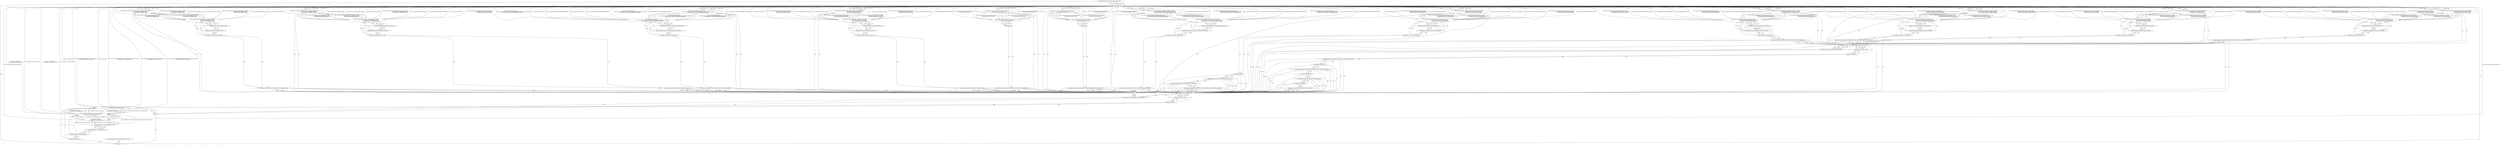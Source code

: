 digraph "0_Chrome_7cde8513c12a6e8ec5d1d1eb1cfd078d9adad3ef_5" {
"1000200" [label="(MethodReturn,RET)"];
"1000103" [label="(MethodParameterIn,const IdentityInfo& identity_info)"];
"1000239" [label="(MethodParameterOut,const IdentityInfo& identity_info)"];
"1000104" [label="(Block,)"];
"1000122" [label="(Identifier,IDS_PAGE_INFO_INTERNAL_PAGE)"];
"1000123" [label="(JumpTarget,case PageInfo::SITE_IDENTITY_STATUS_EV_CERT:)"];
"1000124" [label="(Identifier,FALLTHROUGH)"];
"1000125" [label="(JumpTarget,case PageInfo::SITE_IDENTITY_STATUS_CERT:)"];
"1000126" [label="(Identifier,FALLTHROUGH)"];
"1000127" [label="(JumpTarget,case PageInfo::SITE_IDENTITY_STATUS_CERT_REVOCATION_UNKNOWN:)"];
"1000107" [label="(Call,PageInfoUI::SecurityDescription> security_description(\n       new PageInfoUI::SecurityDescription()))"];
"1000108" [label="(Identifier,PageInfoUI::SecurityDescription)"];
"1000105" [label="(Call,std::unique_ptr<PageInfoUI::SecurityDescription> security_description(\n       new PageInfoUI::SecurityDescription()))"];
"1000106" [label="(Identifier,std::unique_ptr)"];
"1000109" [label="(Call,security_description(\n       new PageInfoUI::SecurityDescription()))"];
"1000128" [label="(Identifier,FALLTHROUGH)"];
"1000129" [label="(JumpTarget,case PageInfo::SITE_IDENTITY_STATUS_ADMIN_PROVIDED_CERT:)"];
"1000131" [label="(Call,identity_info.connection_status)"];
"1000132" [label="(Identifier,identity_info)"];
"1000133" [label="(FieldIdentifier,connection_status)"];
"1000134" [label="(Block,)"];
"1000130" [label="(ControlStructure,switch (identity_info.connection_status))"];
"1000135" [label="(JumpTarget,case PageInfo::SITE_CONNECTION_STATUS_INSECURE_ACTIVE_SUBRESOURCE:)"];
"1000136" [label="(Return,return CreateSecurityDescription(SecuritySummaryColor::RED,\n                                           IDS_PAGE_INFO_NOT_SECURE_SUMMARY,\n                                           IDS_PAGE_INFO_NOT_SECURE_DETAILS);)"];
"1000137" [label="(Call,CreateSecurityDescription(SecuritySummaryColor::RED,\n                                           IDS_PAGE_INFO_NOT_SECURE_SUMMARY,\n                                           IDS_PAGE_INFO_NOT_SECURE_DETAILS))"];
"1000138" [label="(Identifier,SecuritySummaryColor::RED)"];
"1000139" [label="(Identifier,IDS_PAGE_INFO_NOT_SECURE_SUMMARY)"];
"1000140" [label="(Identifier,IDS_PAGE_INFO_NOT_SECURE_DETAILS)"];
"1000141" [label="(JumpTarget,case PageInfo::SITE_CONNECTION_STATUS_INSECURE_FORM_ACTION:)"];
"1000142" [label="(Return,return CreateSecurityDescription(SecuritySummaryColor::RED,\n                                           IDS_PAGE_INFO_MIXED_CONTENT_SUMMARY,\n                                           IDS_PAGE_INFO_NOT_SECURE_DETAILS);)"];
"1000143" [label="(Call,CreateSecurityDescription(SecuritySummaryColor::RED,\n                                           IDS_PAGE_INFO_MIXED_CONTENT_SUMMARY,\n                                           IDS_PAGE_INFO_NOT_SECURE_DETAILS))"];
"1000144" [label="(Identifier,SecuritySummaryColor::RED)"];
"1000145" [label="(Identifier,IDS_PAGE_INFO_MIXED_CONTENT_SUMMARY)"];
"1000111" [label="(Identifier,PageInfoUI::SecurityDescription)"];
"1000110" [label="(Call,new PageInfoUI::SecurityDescription())"];
"1000146" [label="(Identifier,IDS_PAGE_INFO_NOT_SECURE_DETAILS)"];
"1000147" [label="(JumpTarget,case PageInfo::SITE_CONNECTION_STATUS_INSECURE_PASSIVE_SUBRESOURCE:)"];
"1000148" [label="(Return,return CreateSecurityDescription(SecuritySummaryColor::RED,\n                                           IDS_PAGE_INFO_MIXED_CONTENT_SUMMARY,\n                                           IDS_PAGE_INFO_MIXED_CONTENT_DETAILS);)"];
"1000149" [label="(Call,CreateSecurityDescription(SecuritySummaryColor::RED,\n                                           IDS_PAGE_INFO_MIXED_CONTENT_SUMMARY,\n                                           IDS_PAGE_INFO_MIXED_CONTENT_DETAILS))"];
"1000150" [label="(Identifier,SecuritySummaryColor::RED)"];
"1000151" [label="(Identifier,IDS_PAGE_INFO_MIXED_CONTENT_SUMMARY)"];
"1000152" [label="(Identifier,IDS_PAGE_INFO_MIXED_CONTENT_DETAILS)"];
"1000153" [label="(JumpTarget,default:)"];
"1000154" [label="(Return,return CreateSecurityDescription(SecuritySummaryColor::GREEN,\n                                            IDS_PAGE_INFO_SECURE_SUMMARY,\n                                            IDS_PAGE_INFO_SECURE_DETAILS);)"];
"1000155" [label="(Call,CreateSecurityDescription(SecuritySummaryColor::GREEN,\n                                            IDS_PAGE_INFO_SECURE_SUMMARY,\n                                            IDS_PAGE_INFO_SECURE_DETAILS))"];
"1000156" [label="(Identifier,SecuritySummaryColor::GREEN)"];
"1000157" [label="(Identifier,IDS_PAGE_INFO_SECURE_SUMMARY)"];
"1000158" [label="(Identifier,IDS_PAGE_INFO_SECURE_DETAILS)"];
"1000159" [label="(JumpTarget,case PageInfo::SITE_IDENTITY_STATUS_MALWARE:)"];
"1000161" [label="(Call,CreateSecurityDescription(SecuritySummaryColor::RED,\n                                       IDS_PAGE_INFO_MALWARE_SUMMARY,\n                                       IDS_PAGE_INFO_MALWARE_DETAILS))"];
"1000162" [label="(Identifier,SecuritySummaryColor::RED)"];
"1000160" [label="(Return,return CreateSecurityDescription(SecuritySummaryColor::RED,\n                                       IDS_PAGE_INFO_MALWARE_SUMMARY,\n                                       IDS_PAGE_INFO_MALWARE_DETAILS);)"];
"1000163" [label="(Identifier,IDS_PAGE_INFO_MALWARE_SUMMARY)"];
"1000164" [label="(Identifier,IDS_PAGE_INFO_MALWARE_DETAILS)"];
"1000165" [label="(JumpTarget,case PageInfo::SITE_IDENTITY_STATUS_SOCIAL_ENGINEERING:)"];
"1000167" [label="(Call,CreateSecurityDescription(\n          SecuritySummaryColor::RED, IDS_PAGE_INFO_SOCIAL_ENGINEERING_SUMMARY,\n          IDS_PAGE_INFO_SOCIAL_ENGINEERING_DETAILS))"];
"1000166" [label="(Return,return CreateSecurityDescription(\n          SecuritySummaryColor::RED, IDS_PAGE_INFO_SOCIAL_ENGINEERING_SUMMARY,\n          IDS_PAGE_INFO_SOCIAL_ENGINEERING_DETAILS);)"];
"1000168" [label="(Identifier,SecuritySummaryColor::RED)"];
"1000169" [label="(Identifier,IDS_PAGE_INFO_SOCIAL_ENGINEERING_SUMMARY)"];
"1000170" [label="(Identifier,IDS_PAGE_INFO_SOCIAL_ENGINEERING_DETAILS)"];
"1000171" [label="(JumpTarget,case PageInfo::SITE_IDENTITY_STATUS_UNWANTED_SOFTWARE:)"];
"1000173" [label="(Call,CreateSecurityDescription(SecuritySummaryColor::RED,\n                                       IDS_PAGE_INFO_UNWANTED_SOFTWARE_SUMMARY,\n                                       IDS_PAGE_INFO_UNWANTED_SOFTWARE_DETAILS))"];
"1000174" [label="(Identifier,SecuritySummaryColor::RED)"];
"1000172" [label="(Return,return CreateSecurityDescription(SecuritySummaryColor::RED,\n                                       IDS_PAGE_INFO_UNWANTED_SOFTWARE_SUMMARY,\n                                       IDS_PAGE_INFO_UNWANTED_SOFTWARE_DETAILS);)"];
"1000113" [label="(Call,identity_info.identity_status)"];
"1000114" [label="(Identifier,identity_info)"];
"1000115" [label="(FieldIdentifier,identity_status)"];
"1000112" [label="(ControlStructure,switch (identity_info.identity_status))"];
"1000116" [label="(Block,)"];
"1000175" [label="(Identifier,IDS_PAGE_INFO_UNWANTED_SOFTWARE_SUMMARY)"];
"1000176" [label="(Identifier,IDS_PAGE_INFO_UNWANTED_SOFTWARE_DETAILS)"];
"1000177" [label="(JumpTarget,case PageInfo::SITE_IDENTITY_STATUS_SIGN_IN_PASSWORD_REUSE:)"];
"1000179" [label="(Call,CreateSecurityDescriptionForPasswordReuse(\n          /*is_enterprise_password=*/false))"];
"1000178" [label="(Return,return CreateSecurityDescriptionForPasswordReuse(\n          /*is_enterprise_password=*/false);)"];
"1000180" [label="(Identifier,false)"];
"1000181" [label="(JumpTarget,case PageInfo::SITE_IDENTITY_STATUS_ENTERPRISE_PASSWORD_REUSE:)"];
"1000183" [label="(Call,CreateSecurityDescriptionForPasswordReuse(\n          /*is_enterprise_password=*/true))"];
"1000182" [label="(Return,return CreateSecurityDescriptionForPasswordReuse(\n          /*is_enterprise_password=*/true);)"];
"1000117" [label="(JumpTarget,case PageInfo::SITE_IDENTITY_STATUS_INTERNAL_PAGE:)"];
"1000184" [label="(Identifier,true)"];
"1000185" [label="(JumpTarget,case PageInfo::SITE_IDENTITY_STATUS_BILLING:)"];
"1000187" [label="(Call,CreateSecurityDescription(SecuritySummaryColor::RED,\n                                       IDS_PAGE_INFO_BILLING_SUMMARY,\n                                       IDS_PAGE_INFO_BILLING_DETAILS))"];
"1000188" [label="(Identifier,SecuritySummaryColor::RED)"];
"1000186" [label="(Return,return CreateSecurityDescription(SecuritySummaryColor::RED,\n                                       IDS_PAGE_INFO_BILLING_SUMMARY,\n                                       IDS_PAGE_INFO_BILLING_DETAILS);)"];
"1000189" [label="(Identifier,IDS_PAGE_INFO_BILLING_SUMMARY)"];
"1000190" [label="(Identifier,IDS_PAGE_INFO_BILLING_DETAILS)"];
"1000191" [label="(JumpTarget,case PageInfo::SITE_IDENTITY_STATUS_DEPRECATED_SIGNATURE_ALGORITHM:)"];
"1000192" [label="(JumpTarget,case PageInfo::SITE_IDENTITY_STATUS_UNKNOWN:)"];
"1000193" [label="(JumpTarget,case PageInfo::SITE_IDENTITY_STATUS_NO_CERT:)"];
"1000194" [label="(JumpTarget,default:)"];
"1000196" [label="(Call,CreateSecurityDescription(SecuritySummaryColor::RED,\n                                       IDS_PAGE_INFO_NOT_SECURE_SUMMARY,\n                                       IDS_PAGE_INFO_NOT_SECURE_DETAILS))"];
"1000197" [label="(Identifier,SecuritySummaryColor::RED)"];
"1000195" [label="(Return,return CreateSecurityDescription(SecuritySummaryColor::RED,\n                                       IDS_PAGE_INFO_NOT_SECURE_SUMMARY,\n                                       IDS_PAGE_INFO_NOT_SECURE_DETAILS);)"];
"1000198" [label="(Identifier,IDS_PAGE_INFO_NOT_SECURE_SUMMARY)"];
"1000199" [label="(Identifier,IDS_PAGE_INFO_NOT_SECURE_DETAILS)"];
"1000119" [label="(Call,CreateSecurityDescription(SecuritySummaryColor::GREEN,\n                                       IDS_PAGE_INFO_INTERNAL_PAGE,\n                                       IDS_PAGE_INFO_INTERNAL_PAGE))"];
"1000120" [label="(Identifier,SecuritySummaryColor::GREEN)"];
"1000118" [label="(Return,return CreateSecurityDescription(SecuritySummaryColor::GREEN,\n                                       IDS_PAGE_INFO_INTERNAL_PAGE,\n                                       IDS_PAGE_INFO_INTERNAL_PAGE);)"];
"1000121" [label="(Identifier,IDS_PAGE_INFO_INTERNAL_PAGE)"];
"1000200" -> "1000102"  [label="AST: "];
"1000200" -> "1000118"  [label="CFG: "];
"1000200" -> "1000136"  [label="CFG: "];
"1000200" -> "1000142"  [label="CFG: "];
"1000200" -> "1000148"  [label="CFG: "];
"1000200" -> "1000154"  [label="CFG: "];
"1000200" -> "1000160"  [label="CFG: "];
"1000200" -> "1000166"  [label="CFG: "];
"1000200" -> "1000172"  [label="CFG: "];
"1000200" -> "1000178"  [label="CFG: "];
"1000200" -> "1000182"  [label="CFG: "];
"1000200" -> "1000186"  [label="CFG: "];
"1000200" -> "1000195"  [label="CFG: "];
"1000136" -> "1000200"  [label="DDG: <RET>"];
"1000142" -> "1000200"  [label="DDG: <RET>"];
"1000178" -> "1000200"  [label="DDG: <RET>"];
"1000148" -> "1000200"  [label="DDG: <RET>"];
"1000118" -> "1000200"  [label="DDG: <RET>"];
"1000172" -> "1000200"  [label="DDG: <RET>"];
"1000186" -> "1000200"  [label="DDG: <RET>"];
"1000166" -> "1000200"  [label="DDG: <RET>"];
"1000187" -> "1000200"  [label="DDG: SecuritySummaryColor::RED"];
"1000187" -> "1000200"  [label="DDG: CreateSecurityDescription(SecuritySummaryColor::RED,\n                                       IDS_PAGE_INFO_BILLING_SUMMARY,\n                                       IDS_PAGE_INFO_BILLING_DETAILS)"];
"1000187" -> "1000200"  [label="DDG: IDS_PAGE_INFO_BILLING_SUMMARY"];
"1000187" -> "1000200"  [label="DDG: IDS_PAGE_INFO_BILLING_DETAILS"];
"1000107" -> "1000200"  [label="DDG: PageInfoUI::SecurityDescription"];
"1000107" -> "1000200"  [label="DDG: security_description(\n       new PageInfoUI::SecurityDescription())"];
"1000155" -> "1000200"  [label="DDG: IDS_PAGE_INFO_SECURE_SUMMARY"];
"1000155" -> "1000200"  [label="DDG: CreateSecurityDescription(SecuritySummaryColor::GREEN,\n                                            IDS_PAGE_INFO_SECURE_SUMMARY,\n                                            IDS_PAGE_INFO_SECURE_DETAILS)"];
"1000155" -> "1000200"  [label="DDG: IDS_PAGE_INFO_SECURE_DETAILS"];
"1000155" -> "1000200"  [label="DDG: SecuritySummaryColor::GREEN"];
"1000179" -> "1000200"  [label="DDG: CreateSecurityDescriptionForPasswordReuse(\n          /*is_enterprise_password=*/false)"];
"1000179" -> "1000200"  [label="DDG: false"];
"1000105" -> "1000200"  [label="DDG: std::unique_ptr<PageInfoUI::SecurityDescription> security_description(\n       new PageInfoUI::SecurityDescription())"];
"1000105" -> "1000200"  [label="DDG: PageInfoUI::SecurityDescription> security_description(\n       new PageInfoUI::SecurityDescription())"];
"1000105" -> "1000200"  [label="DDG: std::unique_ptr"];
"1000137" -> "1000200"  [label="DDG: IDS_PAGE_INFO_NOT_SECURE_SUMMARY"];
"1000137" -> "1000200"  [label="DDG: IDS_PAGE_INFO_NOT_SECURE_DETAILS"];
"1000137" -> "1000200"  [label="DDG: SecuritySummaryColor::RED"];
"1000137" -> "1000200"  [label="DDG: CreateSecurityDescription(SecuritySummaryColor::RED,\n                                           IDS_PAGE_INFO_NOT_SECURE_SUMMARY,\n                                           IDS_PAGE_INFO_NOT_SECURE_DETAILS)"];
"1000119" -> "1000200"  [label="DDG: CreateSecurityDescription(SecuritySummaryColor::GREEN,\n                                       IDS_PAGE_INFO_INTERNAL_PAGE,\n                                       IDS_PAGE_INFO_INTERNAL_PAGE)"];
"1000119" -> "1000200"  [label="DDG: IDS_PAGE_INFO_INTERNAL_PAGE"];
"1000119" -> "1000200"  [label="DDG: SecuritySummaryColor::GREEN"];
"1000196" -> "1000200"  [label="DDG: IDS_PAGE_INFO_NOT_SECURE_SUMMARY"];
"1000196" -> "1000200"  [label="DDG: SecuritySummaryColor::RED"];
"1000196" -> "1000200"  [label="DDG: IDS_PAGE_INFO_NOT_SECURE_DETAILS"];
"1000196" -> "1000200"  [label="DDG: CreateSecurityDescription(SecuritySummaryColor::RED,\n                                       IDS_PAGE_INFO_NOT_SECURE_SUMMARY,\n                                       IDS_PAGE_INFO_NOT_SECURE_DETAILS)"];
"1000167" -> "1000200"  [label="DDG: SecuritySummaryColor::RED"];
"1000167" -> "1000200"  [label="DDG: IDS_PAGE_INFO_SOCIAL_ENGINEERING_SUMMARY"];
"1000167" -> "1000200"  [label="DDG: CreateSecurityDescription(\n          SecuritySummaryColor::RED, IDS_PAGE_INFO_SOCIAL_ENGINEERING_SUMMARY,\n          IDS_PAGE_INFO_SOCIAL_ENGINEERING_DETAILS)"];
"1000167" -> "1000200"  [label="DDG: IDS_PAGE_INFO_SOCIAL_ENGINEERING_DETAILS"];
"1000161" -> "1000200"  [label="DDG: IDS_PAGE_INFO_MALWARE_DETAILS"];
"1000161" -> "1000200"  [label="DDG: IDS_PAGE_INFO_MALWARE_SUMMARY"];
"1000161" -> "1000200"  [label="DDG: SecuritySummaryColor::RED"];
"1000161" -> "1000200"  [label="DDG: CreateSecurityDescription(SecuritySummaryColor::RED,\n                                       IDS_PAGE_INFO_MALWARE_SUMMARY,\n                                       IDS_PAGE_INFO_MALWARE_DETAILS)"];
"1000149" -> "1000200"  [label="DDG: IDS_PAGE_INFO_MIXED_CONTENT_SUMMARY"];
"1000149" -> "1000200"  [label="DDG: IDS_PAGE_INFO_MIXED_CONTENT_DETAILS"];
"1000149" -> "1000200"  [label="DDG: CreateSecurityDescription(SecuritySummaryColor::RED,\n                                           IDS_PAGE_INFO_MIXED_CONTENT_SUMMARY,\n                                           IDS_PAGE_INFO_MIXED_CONTENT_DETAILS)"];
"1000149" -> "1000200"  [label="DDG: SecuritySummaryColor::RED"];
"1000183" -> "1000200"  [label="DDG: true"];
"1000183" -> "1000200"  [label="DDG: CreateSecurityDescriptionForPasswordReuse(\n          /*is_enterprise_password=*/true)"];
"1000143" -> "1000200"  [label="DDG: SecuritySummaryColor::RED"];
"1000143" -> "1000200"  [label="DDG: CreateSecurityDescription(SecuritySummaryColor::RED,\n                                           IDS_PAGE_INFO_MIXED_CONTENT_SUMMARY,\n                                           IDS_PAGE_INFO_NOT_SECURE_DETAILS)"];
"1000143" -> "1000200"  [label="DDG: IDS_PAGE_INFO_MIXED_CONTENT_SUMMARY"];
"1000143" -> "1000200"  [label="DDG: IDS_PAGE_INFO_NOT_SECURE_DETAILS"];
"1000103" -> "1000200"  [label="DDG: identity_info"];
"1000173" -> "1000200"  [label="DDG: IDS_PAGE_INFO_UNWANTED_SOFTWARE_DETAILS"];
"1000173" -> "1000200"  [label="DDG: CreateSecurityDescription(SecuritySummaryColor::RED,\n                                       IDS_PAGE_INFO_UNWANTED_SOFTWARE_SUMMARY,\n                                       IDS_PAGE_INFO_UNWANTED_SOFTWARE_DETAILS)"];
"1000173" -> "1000200"  [label="DDG: SecuritySummaryColor::RED"];
"1000173" -> "1000200"  [label="DDG: IDS_PAGE_INFO_UNWANTED_SOFTWARE_SUMMARY"];
"1000109" -> "1000200"  [label="DDG: new PageInfoUI::SecurityDescription()"];
"1000160" -> "1000200"  [label="DDG: <RET>"];
"1000195" -> "1000200"  [label="DDG: <RET>"];
"1000182" -> "1000200"  [label="DDG: <RET>"];
"1000154" -> "1000200"  [label="DDG: <RET>"];
"1000103" -> "1000102"  [label="AST: "];
"1000103" -> "1000200"  [label="DDG: identity_info"];
"1000239" -> "1000102"  [label="AST: "];
"1000104" -> "1000102"  [label="AST: "];
"1000105" -> "1000104"  [label="AST: "];
"1000112" -> "1000104"  [label="AST: "];
"1000122" -> "1000119"  [label="AST: "];
"1000122" -> "1000121"  [label="CFG: "];
"1000119" -> "1000122"  [label="CFG: "];
"1000123" -> "1000116"  [label="AST: "];
"1000123" -> "1000113"  [label="CFG: "];
"1000124" -> "1000123"  [label="CFG: "];
"1000124" -> "1000116"  [label="AST: "];
"1000124" -> "1000123"  [label="CFG: "];
"1000125" -> "1000124"  [label="CFG: "];
"1000125" -> "1000116"  [label="AST: "];
"1000125" -> "1000113"  [label="CFG: "];
"1000125" -> "1000124"  [label="CFG: "];
"1000126" -> "1000125"  [label="CFG: "];
"1000126" -> "1000116"  [label="AST: "];
"1000126" -> "1000125"  [label="CFG: "];
"1000127" -> "1000126"  [label="CFG: "];
"1000127" -> "1000116"  [label="AST: "];
"1000127" -> "1000113"  [label="CFG: "];
"1000127" -> "1000126"  [label="CFG: "];
"1000128" -> "1000127"  [label="CFG: "];
"1000107" -> "1000105"  [label="AST: "];
"1000107" -> "1000109"  [label="CFG: "];
"1000108" -> "1000107"  [label="AST: "];
"1000109" -> "1000107"  [label="AST: "];
"1000105" -> "1000107"  [label="CFG: "];
"1000107" -> "1000200"  [label="DDG: PageInfoUI::SecurityDescription"];
"1000107" -> "1000200"  [label="DDG: security_description(\n       new PageInfoUI::SecurityDescription())"];
"1000107" -> "1000105"  [label="DDG: PageInfoUI::SecurityDescription"];
"1000107" -> "1000105"  [label="DDG: security_description(\n       new PageInfoUI::SecurityDescription())"];
"1000110" -> "1000107"  [label="DDG: PageInfoUI::SecurityDescription"];
"1000109" -> "1000107"  [label="DDG: new PageInfoUI::SecurityDescription()"];
"1000108" -> "1000107"  [label="AST: "];
"1000108" -> "1000106"  [label="CFG: "];
"1000111" -> "1000108"  [label="CFG: "];
"1000105" -> "1000104"  [label="AST: "];
"1000105" -> "1000107"  [label="CFG: "];
"1000106" -> "1000105"  [label="AST: "];
"1000107" -> "1000105"  [label="AST: "];
"1000114" -> "1000105"  [label="CFG: "];
"1000105" -> "1000200"  [label="DDG: std::unique_ptr<PageInfoUI::SecurityDescription> security_description(\n       new PageInfoUI::SecurityDescription())"];
"1000105" -> "1000200"  [label="DDG: PageInfoUI::SecurityDescription> security_description(\n       new PageInfoUI::SecurityDescription())"];
"1000105" -> "1000200"  [label="DDG: std::unique_ptr"];
"1000107" -> "1000105"  [label="DDG: PageInfoUI::SecurityDescription"];
"1000107" -> "1000105"  [label="DDG: security_description(\n       new PageInfoUI::SecurityDescription())"];
"1000106" -> "1000105"  [label="AST: "];
"1000106" -> "1000102"  [label="CFG: "];
"1000108" -> "1000106"  [label="CFG: "];
"1000109" -> "1000107"  [label="AST: "];
"1000109" -> "1000110"  [label="CFG: "];
"1000110" -> "1000109"  [label="AST: "];
"1000107" -> "1000109"  [label="CFG: "];
"1000109" -> "1000200"  [label="DDG: new PageInfoUI::SecurityDescription()"];
"1000109" -> "1000107"  [label="DDG: new PageInfoUI::SecurityDescription()"];
"1000110" -> "1000109"  [label="DDG: PageInfoUI::SecurityDescription"];
"1000128" -> "1000116"  [label="AST: "];
"1000128" -> "1000127"  [label="CFG: "];
"1000129" -> "1000128"  [label="CFG: "];
"1000129" -> "1000116"  [label="AST: "];
"1000129" -> "1000113"  [label="CFG: "];
"1000129" -> "1000128"  [label="CFG: "];
"1000132" -> "1000129"  [label="CFG: "];
"1000131" -> "1000130"  [label="AST: "];
"1000131" -> "1000133"  [label="CFG: "];
"1000132" -> "1000131"  [label="AST: "];
"1000133" -> "1000131"  [label="AST: "];
"1000135" -> "1000131"  [label="CFG: "];
"1000141" -> "1000131"  [label="CFG: "];
"1000147" -> "1000131"  [label="CFG: "];
"1000153" -> "1000131"  [label="CFG: "];
"1000132" -> "1000131"  [label="AST: "];
"1000132" -> "1000129"  [label="CFG: "];
"1000133" -> "1000132"  [label="CFG: "];
"1000133" -> "1000131"  [label="AST: "];
"1000133" -> "1000132"  [label="CFG: "];
"1000131" -> "1000133"  [label="CFG: "];
"1000134" -> "1000130"  [label="AST: "];
"1000135" -> "1000134"  [label="AST: "];
"1000136" -> "1000134"  [label="AST: "];
"1000141" -> "1000134"  [label="AST: "];
"1000142" -> "1000134"  [label="AST: "];
"1000147" -> "1000134"  [label="AST: "];
"1000148" -> "1000134"  [label="AST: "];
"1000153" -> "1000134"  [label="AST: "];
"1000154" -> "1000134"  [label="AST: "];
"1000130" -> "1000116"  [label="AST: "];
"1000131" -> "1000130"  [label="AST: "];
"1000134" -> "1000130"  [label="AST: "];
"1000135" -> "1000134"  [label="AST: "];
"1000135" -> "1000113"  [label="CFG: "];
"1000135" -> "1000131"  [label="CFG: "];
"1000138" -> "1000135"  [label="CFG: "];
"1000136" -> "1000134"  [label="AST: "];
"1000136" -> "1000137"  [label="CFG: "];
"1000137" -> "1000136"  [label="AST: "];
"1000200" -> "1000136"  [label="CFG: "];
"1000136" -> "1000200"  [label="DDG: <RET>"];
"1000137" -> "1000136"  [label="DDG: CreateSecurityDescription(SecuritySummaryColor::RED,\n                                           IDS_PAGE_INFO_NOT_SECURE_SUMMARY,\n                                           IDS_PAGE_INFO_NOT_SECURE_DETAILS)"];
"1000137" -> "1000136"  [label="AST: "];
"1000137" -> "1000140"  [label="CFG: "];
"1000138" -> "1000137"  [label="AST: "];
"1000139" -> "1000137"  [label="AST: "];
"1000140" -> "1000137"  [label="AST: "];
"1000136" -> "1000137"  [label="CFG: "];
"1000137" -> "1000200"  [label="DDG: IDS_PAGE_INFO_NOT_SECURE_SUMMARY"];
"1000137" -> "1000200"  [label="DDG: IDS_PAGE_INFO_NOT_SECURE_DETAILS"];
"1000137" -> "1000200"  [label="DDG: SecuritySummaryColor::RED"];
"1000137" -> "1000200"  [label="DDG: CreateSecurityDescription(SecuritySummaryColor::RED,\n                                           IDS_PAGE_INFO_NOT_SECURE_SUMMARY,\n                                           IDS_PAGE_INFO_NOT_SECURE_DETAILS)"];
"1000137" -> "1000136"  [label="DDG: CreateSecurityDescription(SecuritySummaryColor::RED,\n                                           IDS_PAGE_INFO_NOT_SECURE_SUMMARY,\n                                           IDS_PAGE_INFO_NOT_SECURE_DETAILS)"];
"1000138" -> "1000137"  [label="AST: "];
"1000138" -> "1000135"  [label="CFG: "];
"1000139" -> "1000138"  [label="CFG: "];
"1000139" -> "1000137"  [label="AST: "];
"1000139" -> "1000138"  [label="CFG: "];
"1000140" -> "1000139"  [label="CFG: "];
"1000140" -> "1000137"  [label="AST: "];
"1000140" -> "1000139"  [label="CFG: "];
"1000137" -> "1000140"  [label="CFG: "];
"1000141" -> "1000134"  [label="AST: "];
"1000141" -> "1000113"  [label="CFG: "];
"1000141" -> "1000131"  [label="CFG: "];
"1000144" -> "1000141"  [label="CFG: "];
"1000142" -> "1000134"  [label="AST: "];
"1000142" -> "1000143"  [label="CFG: "];
"1000143" -> "1000142"  [label="AST: "];
"1000200" -> "1000142"  [label="CFG: "];
"1000142" -> "1000200"  [label="DDG: <RET>"];
"1000143" -> "1000142"  [label="DDG: CreateSecurityDescription(SecuritySummaryColor::RED,\n                                           IDS_PAGE_INFO_MIXED_CONTENT_SUMMARY,\n                                           IDS_PAGE_INFO_NOT_SECURE_DETAILS)"];
"1000143" -> "1000142"  [label="AST: "];
"1000143" -> "1000146"  [label="CFG: "];
"1000144" -> "1000143"  [label="AST: "];
"1000145" -> "1000143"  [label="AST: "];
"1000146" -> "1000143"  [label="AST: "];
"1000142" -> "1000143"  [label="CFG: "];
"1000143" -> "1000200"  [label="DDG: SecuritySummaryColor::RED"];
"1000143" -> "1000200"  [label="DDG: CreateSecurityDescription(SecuritySummaryColor::RED,\n                                           IDS_PAGE_INFO_MIXED_CONTENT_SUMMARY,\n                                           IDS_PAGE_INFO_NOT_SECURE_DETAILS)"];
"1000143" -> "1000200"  [label="DDG: IDS_PAGE_INFO_MIXED_CONTENT_SUMMARY"];
"1000143" -> "1000200"  [label="DDG: IDS_PAGE_INFO_NOT_SECURE_DETAILS"];
"1000143" -> "1000142"  [label="DDG: CreateSecurityDescription(SecuritySummaryColor::RED,\n                                           IDS_PAGE_INFO_MIXED_CONTENT_SUMMARY,\n                                           IDS_PAGE_INFO_NOT_SECURE_DETAILS)"];
"1000144" -> "1000143"  [label="AST: "];
"1000144" -> "1000141"  [label="CFG: "];
"1000145" -> "1000144"  [label="CFG: "];
"1000145" -> "1000143"  [label="AST: "];
"1000145" -> "1000144"  [label="CFG: "];
"1000146" -> "1000145"  [label="CFG: "];
"1000111" -> "1000110"  [label="AST: "];
"1000111" -> "1000108"  [label="CFG: "];
"1000110" -> "1000111"  [label="CFG: "];
"1000110" -> "1000109"  [label="AST: "];
"1000110" -> "1000111"  [label="CFG: "];
"1000111" -> "1000110"  [label="AST: "];
"1000109" -> "1000110"  [label="CFG: "];
"1000110" -> "1000107"  [label="DDG: PageInfoUI::SecurityDescription"];
"1000110" -> "1000109"  [label="DDG: PageInfoUI::SecurityDescription"];
"1000146" -> "1000143"  [label="AST: "];
"1000146" -> "1000145"  [label="CFG: "];
"1000143" -> "1000146"  [label="CFG: "];
"1000147" -> "1000134"  [label="AST: "];
"1000147" -> "1000113"  [label="CFG: "];
"1000147" -> "1000131"  [label="CFG: "];
"1000150" -> "1000147"  [label="CFG: "];
"1000148" -> "1000134"  [label="AST: "];
"1000148" -> "1000149"  [label="CFG: "];
"1000149" -> "1000148"  [label="AST: "];
"1000200" -> "1000148"  [label="CFG: "];
"1000148" -> "1000200"  [label="DDG: <RET>"];
"1000149" -> "1000148"  [label="DDG: CreateSecurityDescription(SecuritySummaryColor::RED,\n                                           IDS_PAGE_INFO_MIXED_CONTENT_SUMMARY,\n                                           IDS_PAGE_INFO_MIXED_CONTENT_DETAILS)"];
"1000149" -> "1000148"  [label="AST: "];
"1000149" -> "1000152"  [label="CFG: "];
"1000150" -> "1000149"  [label="AST: "];
"1000151" -> "1000149"  [label="AST: "];
"1000152" -> "1000149"  [label="AST: "];
"1000148" -> "1000149"  [label="CFG: "];
"1000149" -> "1000200"  [label="DDG: IDS_PAGE_INFO_MIXED_CONTENT_SUMMARY"];
"1000149" -> "1000200"  [label="DDG: IDS_PAGE_INFO_MIXED_CONTENT_DETAILS"];
"1000149" -> "1000200"  [label="DDG: CreateSecurityDescription(SecuritySummaryColor::RED,\n                                           IDS_PAGE_INFO_MIXED_CONTENT_SUMMARY,\n                                           IDS_PAGE_INFO_MIXED_CONTENT_DETAILS)"];
"1000149" -> "1000200"  [label="DDG: SecuritySummaryColor::RED"];
"1000149" -> "1000148"  [label="DDG: CreateSecurityDescription(SecuritySummaryColor::RED,\n                                           IDS_PAGE_INFO_MIXED_CONTENT_SUMMARY,\n                                           IDS_PAGE_INFO_MIXED_CONTENT_DETAILS)"];
"1000150" -> "1000149"  [label="AST: "];
"1000150" -> "1000147"  [label="CFG: "];
"1000151" -> "1000150"  [label="CFG: "];
"1000151" -> "1000149"  [label="AST: "];
"1000151" -> "1000150"  [label="CFG: "];
"1000152" -> "1000151"  [label="CFG: "];
"1000152" -> "1000149"  [label="AST: "];
"1000152" -> "1000151"  [label="CFG: "];
"1000149" -> "1000152"  [label="CFG: "];
"1000153" -> "1000134"  [label="AST: "];
"1000153" -> "1000113"  [label="CFG: "];
"1000153" -> "1000131"  [label="CFG: "];
"1000156" -> "1000153"  [label="CFG: "];
"1000154" -> "1000134"  [label="AST: "];
"1000154" -> "1000155"  [label="CFG: "];
"1000155" -> "1000154"  [label="AST: "];
"1000200" -> "1000154"  [label="CFG: "];
"1000154" -> "1000200"  [label="DDG: <RET>"];
"1000155" -> "1000154"  [label="DDG: CreateSecurityDescription(SecuritySummaryColor::GREEN,\n                                            IDS_PAGE_INFO_SECURE_SUMMARY,\n                                            IDS_PAGE_INFO_SECURE_DETAILS)"];
"1000155" -> "1000154"  [label="AST: "];
"1000155" -> "1000158"  [label="CFG: "];
"1000156" -> "1000155"  [label="AST: "];
"1000157" -> "1000155"  [label="AST: "];
"1000158" -> "1000155"  [label="AST: "];
"1000154" -> "1000155"  [label="CFG: "];
"1000155" -> "1000200"  [label="DDG: IDS_PAGE_INFO_SECURE_SUMMARY"];
"1000155" -> "1000200"  [label="DDG: CreateSecurityDescription(SecuritySummaryColor::GREEN,\n                                            IDS_PAGE_INFO_SECURE_SUMMARY,\n                                            IDS_PAGE_INFO_SECURE_DETAILS)"];
"1000155" -> "1000200"  [label="DDG: IDS_PAGE_INFO_SECURE_DETAILS"];
"1000155" -> "1000200"  [label="DDG: SecuritySummaryColor::GREEN"];
"1000155" -> "1000154"  [label="DDG: CreateSecurityDescription(SecuritySummaryColor::GREEN,\n                                            IDS_PAGE_INFO_SECURE_SUMMARY,\n                                            IDS_PAGE_INFO_SECURE_DETAILS)"];
"1000156" -> "1000155"  [label="AST: "];
"1000156" -> "1000153"  [label="CFG: "];
"1000157" -> "1000156"  [label="CFG: "];
"1000157" -> "1000155"  [label="AST: "];
"1000157" -> "1000156"  [label="CFG: "];
"1000158" -> "1000157"  [label="CFG: "];
"1000158" -> "1000155"  [label="AST: "];
"1000158" -> "1000157"  [label="CFG: "];
"1000155" -> "1000158"  [label="CFG: "];
"1000159" -> "1000116"  [label="AST: "];
"1000159" -> "1000113"  [label="CFG: "];
"1000162" -> "1000159"  [label="CFG: "];
"1000161" -> "1000160"  [label="AST: "];
"1000161" -> "1000164"  [label="CFG: "];
"1000162" -> "1000161"  [label="AST: "];
"1000163" -> "1000161"  [label="AST: "];
"1000164" -> "1000161"  [label="AST: "];
"1000160" -> "1000161"  [label="CFG: "];
"1000161" -> "1000200"  [label="DDG: IDS_PAGE_INFO_MALWARE_DETAILS"];
"1000161" -> "1000200"  [label="DDG: IDS_PAGE_INFO_MALWARE_SUMMARY"];
"1000161" -> "1000200"  [label="DDG: SecuritySummaryColor::RED"];
"1000161" -> "1000200"  [label="DDG: CreateSecurityDescription(SecuritySummaryColor::RED,\n                                       IDS_PAGE_INFO_MALWARE_SUMMARY,\n                                       IDS_PAGE_INFO_MALWARE_DETAILS)"];
"1000161" -> "1000160"  [label="DDG: CreateSecurityDescription(SecuritySummaryColor::RED,\n                                       IDS_PAGE_INFO_MALWARE_SUMMARY,\n                                       IDS_PAGE_INFO_MALWARE_DETAILS)"];
"1000162" -> "1000161"  [label="AST: "];
"1000162" -> "1000159"  [label="CFG: "];
"1000163" -> "1000162"  [label="CFG: "];
"1000160" -> "1000116"  [label="AST: "];
"1000160" -> "1000161"  [label="CFG: "];
"1000161" -> "1000160"  [label="AST: "];
"1000200" -> "1000160"  [label="CFG: "];
"1000160" -> "1000200"  [label="DDG: <RET>"];
"1000161" -> "1000160"  [label="DDG: CreateSecurityDescription(SecuritySummaryColor::RED,\n                                       IDS_PAGE_INFO_MALWARE_SUMMARY,\n                                       IDS_PAGE_INFO_MALWARE_DETAILS)"];
"1000163" -> "1000161"  [label="AST: "];
"1000163" -> "1000162"  [label="CFG: "];
"1000164" -> "1000163"  [label="CFG: "];
"1000164" -> "1000161"  [label="AST: "];
"1000164" -> "1000163"  [label="CFG: "];
"1000161" -> "1000164"  [label="CFG: "];
"1000165" -> "1000116"  [label="AST: "];
"1000165" -> "1000113"  [label="CFG: "];
"1000168" -> "1000165"  [label="CFG: "];
"1000167" -> "1000166"  [label="AST: "];
"1000167" -> "1000170"  [label="CFG: "];
"1000168" -> "1000167"  [label="AST: "];
"1000169" -> "1000167"  [label="AST: "];
"1000170" -> "1000167"  [label="AST: "];
"1000166" -> "1000167"  [label="CFG: "];
"1000167" -> "1000200"  [label="DDG: SecuritySummaryColor::RED"];
"1000167" -> "1000200"  [label="DDG: IDS_PAGE_INFO_SOCIAL_ENGINEERING_SUMMARY"];
"1000167" -> "1000200"  [label="DDG: CreateSecurityDescription(\n          SecuritySummaryColor::RED, IDS_PAGE_INFO_SOCIAL_ENGINEERING_SUMMARY,\n          IDS_PAGE_INFO_SOCIAL_ENGINEERING_DETAILS)"];
"1000167" -> "1000200"  [label="DDG: IDS_PAGE_INFO_SOCIAL_ENGINEERING_DETAILS"];
"1000167" -> "1000166"  [label="DDG: CreateSecurityDescription(\n          SecuritySummaryColor::RED, IDS_PAGE_INFO_SOCIAL_ENGINEERING_SUMMARY,\n          IDS_PAGE_INFO_SOCIAL_ENGINEERING_DETAILS)"];
"1000166" -> "1000116"  [label="AST: "];
"1000166" -> "1000167"  [label="CFG: "];
"1000167" -> "1000166"  [label="AST: "];
"1000200" -> "1000166"  [label="CFG: "];
"1000166" -> "1000200"  [label="DDG: <RET>"];
"1000167" -> "1000166"  [label="DDG: CreateSecurityDescription(\n          SecuritySummaryColor::RED, IDS_PAGE_INFO_SOCIAL_ENGINEERING_SUMMARY,\n          IDS_PAGE_INFO_SOCIAL_ENGINEERING_DETAILS)"];
"1000168" -> "1000167"  [label="AST: "];
"1000168" -> "1000165"  [label="CFG: "];
"1000169" -> "1000168"  [label="CFG: "];
"1000169" -> "1000167"  [label="AST: "];
"1000169" -> "1000168"  [label="CFG: "];
"1000170" -> "1000169"  [label="CFG: "];
"1000170" -> "1000167"  [label="AST: "];
"1000170" -> "1000169"  [label="CFG: "];
"1000167" -> "1000170"  [label="CFG: "];
"1000171" -> "1000116"  [label="AST: "];
"1000171" -> "1000113"  [label="CFG: "];
"1000174" -> "1000171"  [label="CFG: "];
"1000173" -> "1000172"  [label="AST: "];
"1000173" -> "1000176"  [label="CFG: "];
"1000174" -> "1000173"  [label="AST: "];
"1000175" -> "1000173"  [label="AST: "];
"1000176" -> "1000173"  [label="AST: "];
"1000172" -> "1000173"  [label="CFG: "];
"1000173" -> "1000200"  [label="DDG: IDS_PAGE_INFO_UNWANTED_SOFTWARE_DETAILS"];
"1000173" -> "1000200"  [label="DDG: CreateSecurityDescription(SecuritySummaryColor::RED,\n                                       IDS_PAGE_INFO_UNWANTED_SOFTWARE_SUMMARY,\n                                       IDS_PAGE_INFO_UNWANTED_SOFTWARE_DETAILS)"];
"1000173" -> "1000200"  [label="DDG: SecuritySummaryColor::RED"];
"1000173" -> "1000200"  [label="DDG: IDS_PAGE_INFO_UNWANTED_SOFTWARE_SUMMARY"];
"1000173" -> "1000172"  [label="DDG: CreateSecurityDescription(SecuritySummaryColor::RED,\n                                       IDS_PAGE_INFO_UNWANTED_SOFTWARE_SUMMARY,\n                                       IDS_PAGE_INFO_UNWANTED_SOFTWARE_DETAILS)"];
"1000174" -> "1000173"  [label="AST: "];
"1000174" -> "1000171"  [label="CFG: "];
"1000175" -> "1000174"  [label="CFG: "];
"1000172" -> "1000116"  [label="AST: "];
"1000172" -> "1000173"  [label="CFG: "];
"1000173" -> "1000172"  [label="AST: "];
"1000200" -> "1000172"  [label="CFG: "];
"1000172" -> "1000200"  [label="DDG: <RET>"];
"1000173" -> "1000172"  [label="DDG: CreateSecurityDescription(SecuritySummaryColor::RED,\n                                       IDS_PAGE_INFO_UNWANTED_SOFTWARE_SUMMARY,\n                                       IDS_PAGE_INFO_UNWANTED_SOFTWARE_DETAILS)"];
"1000113" -> "1000112"  [label="AST: "];
"1000113" -> "1000115"  [label="CFG: "];
"1000114" -> "1000113"  [label="AST: "];
"1000115" -> "1000113"  [label="AST: "];
"1000117" -> "1000113"  [label="CFG: "];
"1000123" -> "1000113"  [label="CFG: "];
"1000125" -> "1000113"  [label="CFG: "];
"1000127" -> "1000113"  [label="CFG: "];
"1000129" -> "1000113"  [label="CFG: "];
"1000135" -> "1000113"  [label="CFG: "];
"1000141" -> "1000113"  [label="CFG: "];
"1000147" -> "1000113"  [label="CFG: "];
"1000153" -> "1000113"  [label="CFG: "];
"1000159" -> "1000113"  [label="CFG: "];
"1000165" -> "1000113"  [label="CFG: "];
"1000171" -> "1000113"  [label="CFG: "];
"1000177" -> "1000113"  [label="CFG: "];
"1000181" -> "1000113"  [label="CFG: "];
"1000185" -> "1000113"  [label="CFG: "];
"1000191" -> "1000113"  [label="CFG: "];
"1000192" -> "1000113"  [label="CFG: "];
"1000193" -> "1000113"  [label="CFG: "];
"1000194" -> "1000113"  [label="CFG: "];
"1000114" -> "1000113"  [label="AST: "];
"1000114" -> "1000105"  [label="CFG: "];
"1000115" -> "1000114"  [label="CFG: "];
"1000115" -> "1000113"  [label="AST: "];
"1000115" -> "1000114"  [label="CFG: "];
"1000113" -> "1000115"  [label="CFG: "];
"1000112" -> "1000104"  [label="AST: "];
"1000113" -> "1000112"  [label="AST: "];
"1000116" -> "1000112"  [label="AST: "];
"1000116" -> "1000112"  [label="AST: "];
"1000117" -> "1000116"  [label="AST: "];
"1000118" -> "1000116"  [label="AST: "];
"1000123" -> "1000116"  [label="AST: "];
"1000124" -> "1000116"  [label="AST: "];
"1000125" -> "1000116"  [label="AST: "];
"1000126" -> "1000116"  [label="AST: "];
"1000127" -> "1000116"  [label="AST: "];
"1000128" -> "1000116"  [label="AST: "];
"1000129" -> "1000116"  [label="AST: "];
"1000130" -> "1000116"  [label="AST: "];
"1000159" -> "1000116"  [label="AST: "];
"1000160" -> "1000116"  [label="AST: "];
"1000165" -> "1000116"  [label="AST: "];
"1000166" -> "1000116"  [label="AST: "];
"1000171" -> "1000116"  [label="AST: "];
"1000172" -> "1000116"  [label="AST: "];
"1000177" -> "1000116"  [label="AST: "];
"1000178" -> "1000116"  [label="AST: "];
"1000181" -> "1000116"  [label="AST: "];
"1000182" -> "1000116"  [label="AST: "];
"1000185" -> "1000116"  [label="AST: "];
"1000186" -> "1000116"  [label="AST: "];
"1000191" -> "1000116"  [label="AST: "];
"1000192" -> "1000116"  [label="AST: "];
"1000193" -> "1000116"  [label="AST: "];
"1000194" -> "1000116"  [label="AST: "];
"1000195" -> "1000116"  [label="AST: "];
"1000175" -> "1000173"  [label="AST: "];
"1000175" -> "1000174"  [label="CFG: "];
"1000176" -> "1000175"  [label="CFG: "];
"1000176" -> "1000173"  [label="AST: "];
"1000176" -> "1000175"  [label="CFG: "];
"1000173" -> "1000176"  [label="CFG: "];
"1000177" -> "1000116"  [label="AST: "];
"1000177" -> "1000113"  [label="CFG: "];
"1000180" -> "1000177"  [label="CFG: "];
"1000179" -> "1000178"  [label="AST: "];
"1000179" -> "1000180"  [label="CFG: "];
"1000180" -> "1000179"  [label="AST: "];
"1000178" -> "1000179"  [label="CFG: "];
"1000179" -> "1000200"  [label="DDG: CreateSecurityDescriptionForPasswordReuse(\n          /*is_enterprise_password=*/false)"];
"1000179" -> "1000200"  [label="DDG: false"];
"1000179" -> "1000178"  [label="DDG: CreateSecurityDescriptionForPasswordReuse(\n          /*is_enterprise_password=*/false)"];
"1000178" -> "1000116"  [label="AST: "];
"1000178" -> "1000179"  [label="CFG: "];
"1000179" -> "1000178"  [label="AST: "];
"1000200" -> "1000178"  [label="CFG: "];
"1000178" -> "1000200"  [label="DDG: <RET>"];
"1000179" -> "1000178"  [label="DDG: CreateSecurityDescriptionForPasswordReuse(\n          /*is_enterprise_password=*/false)"];
"1000180" -> "1000179"  [label="AST: "];
"1000180" -> "1000177"  [label="CFG: "];
"1000179" -> "1000180"  [label="CFG: "];
"1000181" -> "1000116"  [label="AST: "];
"1000181" -> "1000113"  [label="CFG: "];
"1000184" -> "1000181"  [label="CFG: "];
"1000183" -> "1000182"  [label="AST: "];
"1000183" -> "1000184"  [label="CFG: "];
"1000184" -> "1000183"  [label="AST: "];
"1000182" -> "1000183"  [label="CFG: "];
"1000183" -> "1000200"  [label="DDG: true"];
"1000183" -> "1000200"  [label="DDG: CreateSecurityDescriptionForPasswordReuse(\n          /*is_enterprise_password=*/true)"];
"1000183" -> "1000182"  [label="DDG: CreateSecurityDescriptionForPasswordReuse(\n          /*is_enterprise_password=*/true)"];
"1000182" -> "1000116"  [label="AST: "];
"1000182" -> "1000183"  [label="CFG: "];
"1000183" -> "1000182"  [label="AST: "];
"1000200" -> "1000182"  [label="CFG: "];
"1000182" -> "1000200"  [label="DDG: <RET>"];
"1000183" -> "1000182"  [label="DDG: CreateSecurityDescriptionForPasswordReuse(\n          /*is_enterprise_password=*/true)"];
"1000117" -> "1000116"  [label="AST: "];
"1000117" -> "1000113"  [label="CFG: "];
"1000120" -> "1000117"  [label="CFG: "];
"1000184" -> "1000183"  [label="AST: "];
"1000184" -> "1000181"  [label="CFG: "];
"1000183" -> "1000184"  [label="CFG: "];
"1000185" -> "1000116"  [label="AST: "];
"1000185" -> "1000113"  [label="CFG: "];
"1000188" -> "1000185"  [label="CFG: "];
"1000187" -> "1000186"  [label="AST: "];
"1000187" -> "1000190"  [label="CFG: "];
"1000188" -> "1000187"  [label="AST: "];
"1000189" -> "1000187"  [label="AST: "];
"1000190" -> "1000187"  [label="AST: "];
"1000186" -> "1000187"  [label="CFG: "];
"1000187" -> "1000200"  [label="DDG: SecuritySummaryColor::RED"];
"1000187" -> "1000200"  [label="DDG: CreateSecurityDescription(SecuritySummaryColor::RED,\n                                       IDS_PAGE_INFO_BILLING_SUMMARY,\n                                       IDS_PAGE_INFO_BILLING_DETAILS)"];
"1000187" -> "1000200"  [label="DDG: IDS_PAGE_INFO_BILLING_SUMMARY"];
"1000187" -> "1000200"  [label="DDG: IDS_PAGE_INFO_BILLING_DETAILS"];
"1000187" -> "1000186"  [label="DDG: CreateSecurityDescription(SecuritySummaryColor::RED,\n                                       IDS_PAGE_INFO_BILLING_SUMMARY,\n                                       IDS_PAGE_INFO_BILLING_DETAILS)"];
"1000188" -> "1000187"  [label="AST: "];
"1000188" -> "1000185"  [label="CFG: "];
"1000189" -> "1000188"  [label="CFG: "];
"1000186" -> "1000116"  [label="AST: "];
"1000186" -> "1000187"  [label="CFG: "];
"1000187" -> "1000186"  [label="AST: "];
"1000200" -> "1000186"  [label="CFG: "];
"1000186" -> "1000200"  [label="DDG: <RET>"];
"1000187" -> "1000186"  [label="DDG: CreateSecurityDescription(SecuritySummaryColor::RED,\n                                       IDS_PAGE_INFO_BILLING_SUMMARY,\n                                       IDS_PAGE_INFO_BILLING_DETAILS)"];
"1000189" -> "1000187"  [label="AST: "];
"1000189" -> "1000188"  [label="CFG: "];
"1000190" -> "1000189"  [label="CFG: "];
"1000190" -> "1000187"  [label="AST: "];
"1000190" -> "1000189"  [label="CFG: "];
"1000187" -> "1000190"  [label="CFG: "];
"1000191" -> "1000116"  [label="AST: "];
"1000191" -> "1000113"  [label="CFG: "];
"1000192" -> "1000191"  [label="CFG: "];
"1000192" -> "1000116"  [label="AST: "];
"1000192" -> "1000113"  [label="CFG: "];
"1000192" -> "1000191"  [label="CFG: "];
"1000193" -> "1000192"  [label="CFG: "];
"1000193" -> "1000116"  [label="AST: "];
"1000193" -> "1000113"  [label="CFG: "];
"1000193" -> "1000192"  [label="CFG: "];
"1000194" -> "1000193"  [label="CFG: "];
"1000194" -> "1000116"  [label="AST: "];
"1000194" -> "1000113"  [label="CFG: "];
"1000194" -> "1000193"  [label="CFG: "];
"1000197" -> "1000194"  [label="CFG: "];
"1000196" -> "1000195"  [label="AST: "];
"1000196" -> "1000199"  [label="CFG: "];
"1000197" -> "1000196"  [label="AST: "];
"1000198" -> "1000196"  [label="AST: "];
"1000199" -> "1000196"  [label="AST: "];
"1000195" -> "1000196"  [label="CFG: "];
"1000196" -> "1000200"  [label="DDG: IDS_PAGE_INFO_NOT_SECURE_SUMMARY"];
"1000196" -> "1000200"  [label="DDG: SecuritySummaryColor::RED"];
"1000196" -> "1000200"  [label="DDG: IDS_PAGE_INFO_NOT_SECURE_DETAILS"];
"1000196" -> "1000200"  [label="DDG: CreateSecurityDescription(SecuritySummaryColor::RED,\n                                       IDS_PAGE_INFO_NOT_SECURE_SUMMARY,\n                                       IDS_PAGE_INFO_NOT_SECURE_DETAILS)"];
"1000196" -> "1000195"  [label="DDG: CreateSecurityDescription(SecuritySummaryColor::RED,\n                                       IDS_PAGE_INFO_NOT_SECURE_SUMMARY,\n                                       IDS_PAGE_INFO_NOT_SECURE_DETAILS)"];
"1000197" -> "1000196"  [label="AST: "];
"1000197" -> "1000194"  [label="CFG: "];
"1000198" -> "1000197"  [label="CFG: "];
"1000195" -> "1000116"  [label="AST: "];
"1000195" -> "1000196"  [label="CFG: "];
"1000196" -> "1000195"  [label="AST: "];
"1000200" -> "1000195"  [label="CFG: "];
"1000195" -> "1000200"  [label="DDG: <RET>"];
"1000196" -> "1000195"  [label="DDG: CreateSecurityDescription(SecuritySummaryColor::RED,\n                                       IDS_PAGE_INFO_NOT_SECURE_SUMMARY,\n                                       IDS_PAGE_INFO_NOT_SECURE_DETAILS)"];
"1000198" -> "1000196"  [label="AST: "];
"1000198" -> "1000197"  [label="CFG: "];
"1000199" -> "1000198"  [label="CFG: "];
"1000199" -> "1000196"  [label="AST: "];
"1000199" -> "1000198"  [label="CFG: "];
"1000196" -> "1000199"  [label="CFG: "];
"1000119" -> "1000118"  [label="AST: "];
"1000119" -> "1000122"  [label="CFG: "];
"1000120" -> "1000119"  [label="AST: "];
"1000121" -> "1000119"  [label="AST: "];
"1000122" -> "1000119"  [label="AST: "];
"1000118" -> "1000119"  [label="CFG: "];
"1000119" -> "1000200"  [label="DDG: CreateSecurityDescription(SecuritySummaryColor::GREEN,\n                                       IDS_PAGE_INFO_INTERNAL_PAGE,\n                                       IDS_PAGE_INFO_INTERNAL_PAGE)"];
"1000119" -> "1000200"  [label="DDG: IDS_PAGE_INFO_INTERNAL_PAGE"];
"1000119" -> "1000200"  [label="DDG: SecuritySummaryColor::GREEN"];
"1000119" -> "1000118"  [label="DDG: CreateSecurityDescription(SecuritySummaryColor::GREEN,\n                                       IDS_PAGE_INFO_INTERNAL_PAGE,\n                                       IDS_PAGE_INFO_INTERNAL_PAGE)"];
"1000120" -> "1000119"  [label="AST: "];
"1000120" -> "1000117"  [label="CFG: "];
"1000121" -> "1000120"  [label="CFG: "];
"1000118" -> "1000116"  [label="AST: "];
"1000118" -> "1000119"  [label="CFG: "];
"1000119" -> "1000118"  [label="AST: "];
"1000200" -> "1000118"  [label="CFG: "];
"1000118" -> "1000200"  [label="DDG: <RET>"];
"1000119" -> "1000118"  [label="DDG: CreateSecurityDescription(SecuritySummaryColor::GREEN,\n                                       IDS_PAGE_INFO_INTERNAL_PAGE,\n                                       IDS_PAGE_INFO_INTERNAL_PAGE)"];
"1000121" -> "1000119"  [label="AST: "];
"1000121" -> "1000120"  [label="CFG: "];
"1000122" -> "1000121"  [label="CFG: "];
}
